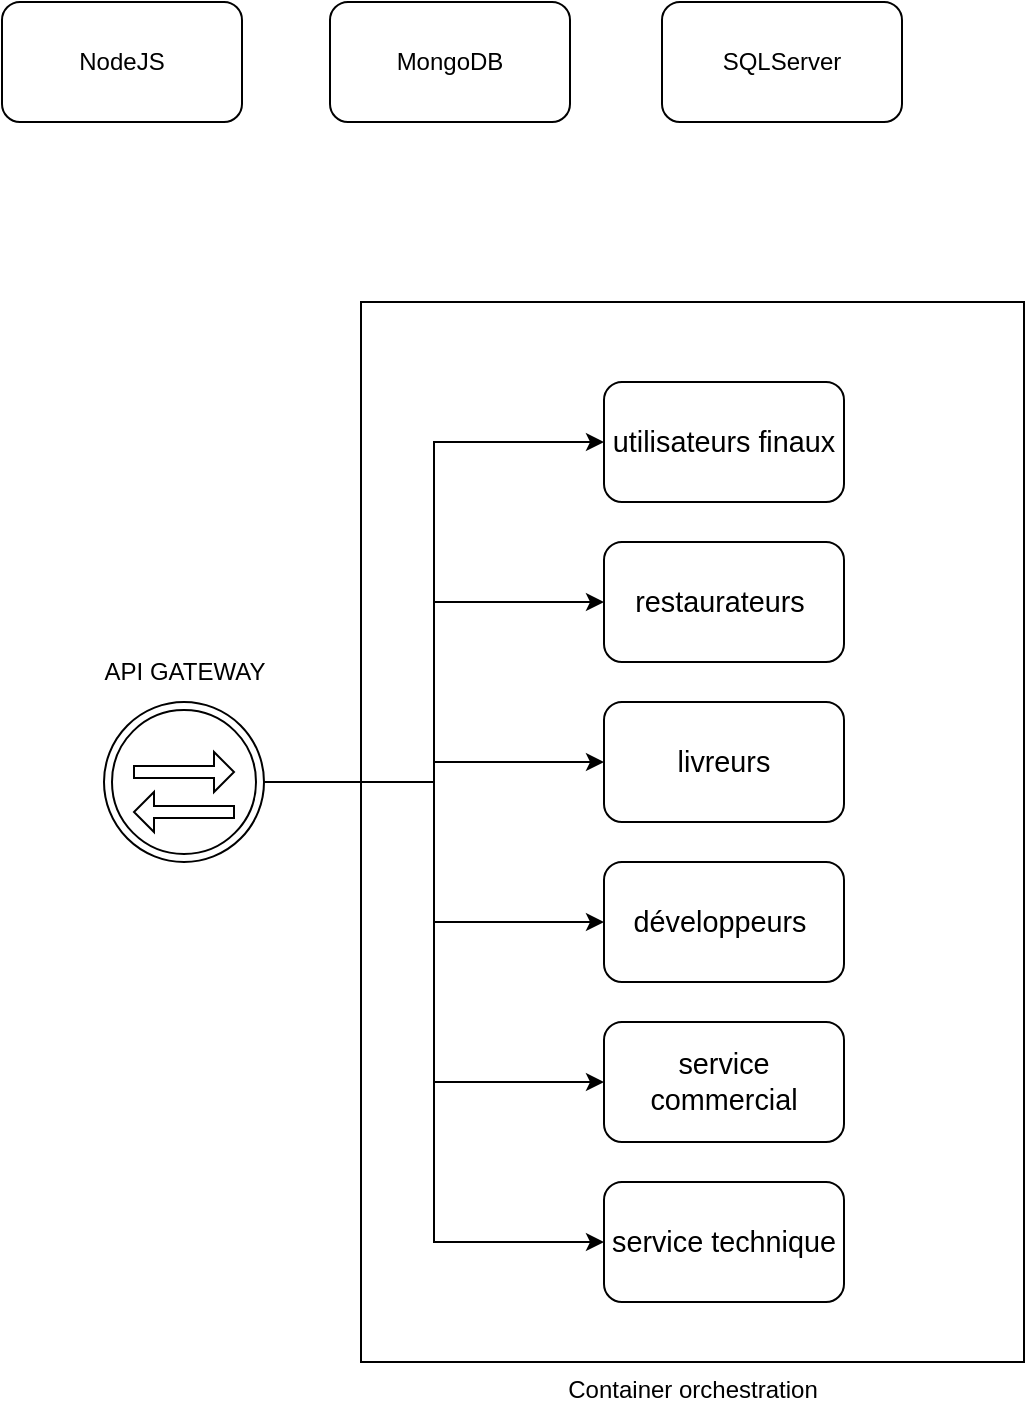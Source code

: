 <mxfile version="26.1.0">
  <diagram name="Page-1" id="4STgGEGFGvnu8yBqXhxn">
    <mxGraphModel dx="1395" dy="635" grid="1" gridSize="10" guides="1" tooltips="1" connect="1" arrows="1" fold="1" page="1" pageScale="1" pageWidth="827" pageHeight="1169" math="0" shadow="0">
      <root>
        <mxCell id="0" />
        <mxCell id="1" parent="0" />
        <mxCell id="75qVHYepctXDhdH4JgwC-30" value="Container orchestration" style="verticalLabelPosition=bottom;verticalAlign=top;html=1;shape=mxgraph.basic.rect;fillColor2=none;strokeWidth=1;size=20;indent=5;" vertex="1" parent="1">
          <mxGeometry x="368.5" y="210" width="331.5" height="530" as="geometry" />
        </mxCell>
        <mxCell id="75qVHYepctXDhdH4JgwC-1" value="&lt;span style=&quot;color: rgb(0, 0, 0); font-family: Arial, sans-serif; font-size: 14.4px; text-align: left; background-color: rgb(255, 255, 255);&quot;&gt;utilisateurs finaux&lt;/span&gt;" style="rounded=1;whiteSpace=wrap;html=1;" vertex="1" parent="1">
          <mxGeometry x="490" y="250" width="120" height="60" as="geometry" />
        </mxCell>
        <mxCell id="75qVHYepctXDhdH4JgwC-2" value="&lt;span style=&quot;color: rgb(0, 0, 0); font-family: Arial, sans-serif; font-size: 14.4px; text-align: left; background-color: rgb(255, 255, 255);&quot;&gt;livreurs&lt;/span&gt;" style="rounded=1;whiteSpace=wrap;html=1;" vertex="1" parent="1">
          <mxGeometry x="490" y="410" width="120" height="60" as="geometry" />
        </mxCell>
        <mxCell id="75qVHYepctXDhdH4JgwC-3" value="&lt;span style=&quot;color: rgb(0, 0, 0); font-family: Arial, sans-serif; font-size: 14.4px; text-align: left; background-color: rgb(255, 255, 255);&quot;&gt;restaurateurs&amp;nbsp;&lt;/span&gt;" style="rounded=1;whiteSpace=wrap;html=1;" vertex="1" parent="1">
          <mxGeometry x="490" y="330" width="120" height="60" as="geometry" />
        </mxCell>
        <mxCell id="75qVHYepctXDhdH4JgwC-4" value="&lt;span style=&quot;color: rgb(0, 0, 0); font-family: Arial, sans-serif; font-size: 14.4px; text-align: left; background-color: rgb(255, 255, 255);&quot;&gt;développeurs&amp;nbsp;&lt;/span&gt;" style="rounded=1;whiteSpace=wrap;html=1;" vertex="1" parent="1">
          <mxGeometry x="490" y="490" width="120" height="60" as="geometry" />
        </mxCell>
        <mxCell id="75qVHYepctXDhdH4JgwC-5" value="&lt;span style=&quot;color: rgb(0, 0, 0); font-family: Arial, sans-serif; font-size: 14.4px; text-align: left; background-color: rgb(255, 255, 255);&quot;&gt;service commercial&lt;/span&gt;" style="rounded=1;whiteSpace=wrap;html=1;" vertex="1" parent="1">
          <mxGeometry x="490" y="570" width="120" height="60" as="geometry" />
        </mxCell>
        <mxCell id="75qVHYepctXDhdH4JgwC-6" value="&lt;span style=&quot;color: rgb(0, 0, 0); font-family: Arial, sans-serif; font-size: 14.4px; text-align: left; background-color: rgb(255, 255, 255);&quot;&gt;service technique&lt;/span&gt;" style="rounded=1;whiteSpace=wrap;html=1;" vertex="1" parent="1">
          <mxGeometry x="490" y="650" width="120" height="60" as="geometry" />
        </mxCell>
        <mxCell id="75qVHYepctXDhdH4JgwC-7" value="NodeJS" style="rounded=1;whiteSpace=wrap;html=1;" vertex="1" parent="1">
          <mxGeometry x="189" y="60" width="120" height="60" as="geometry" />
        </mxCell>
        <mxCell id="75qVHYepctXDhdH4JgwC-8" value="SQLServer" style="rounded=1;whiteSpace=wrap;html=1;" vertex="1" parent="1">
          <mxGeometry x="519" y="60" width="120" height="60" as="geometry" />
        </mxCell>
        <mxCell id="75qVHYepctXDhdH4JgwC-9" value="MongoDB" style="rounded=1;whiteSpace=wrap;html=1;" vertex="1" parent="1">
          <mxGeometry x="353" y="60" width="120" height="60" as="geometry" />
        </mxCell>
        <mxCell id="75qVHYepctXDhdH4JgwC-19" style="edgeStyle=orthogonalEdgeStyle;rounded=0;orthogonalLoop=1;jettySize=auto;html=1;entryX=0;entryY=0.5;entryDx=0;entryDy=0;" edge="1" parent="1" source="75qVHYepctXDhdH4JgwC-10" target="75qVHYepctXDhdH4JgwC-1">
          <mxGeometry relative="1" as="geometry" />
        </mxCell>
        <mxCell id="75qVHYepctXDhdH4JgwC-20" style="edgeStyle=orthogonalEdgeStyle;rounded=0;orthogonalLoop=1;jettySize=auto;html=1;entryX=0;entryY=0.5;entryDx=0;entryDy=0;" edge="1" parent="1" source="75qVHYepctXDhdH4JgwC-10" target="75qVHYepctXDhdH4JgwC-3">
          <mxGeometry relative="1" as="geometry" />
        </mxCell>
        <mxCell id="75qVHYepctXDhdH4JgwC-21" style="edgeStyle=orthogonalEdgeStyle;rounded=0;orthogonalLoop=1;jettySize=auto;html=1;entryX=0;entryY=0.5;entryDx=0;entryDy=0;" edge="1" parent="1" source="75qVHYepctXDhdH4JgwC-10" target="75qVHYepctXDhdH4JgwC-2">
          <mxGeometry relative="1" as="geometry" />
        </mxCell>
        <mxCell id="75qVHYepctXDhdH4JgwC-22" style="edgeStyle=orthogonalEdgeStyle;rounded=0;orthogonalLoop=1;jettySize=auto;html=1;entryX=0;entryY=0.5;entryDx=0;entryDy=0;" edge="1" parent="1" source="75qVHYepctXDhdH4JgwC-10" target="75qVHYepctXDhdH4JgwC-4">
          <mxGeometry relative="1" as="geometry" />
        </mxCell>
        <mxCell id="75qVHYepctXDhdH4JgwC-23" style="edgeStyle=orthogonalEdgeStyle;rounded=0;orthogonalLoop=1;jettySize=auto;html=1;entryX=0;entryY=0.5;entryDx=0;entryDy=0;" edge="1" parent="1" source="75qVHYepctXDhdH4JgwC-10" target="75qVHYepctXDhdH4JgwC-5">
          <mxGeometry relative="1" as="geometry" />
        </mxCell>
        <mxCell id="75qVHYepctXDhdH4JgwC-24" style="edgeStyle=orthogonalEdgeStyle;rounded=0;orthogonalLoop=1;jettySize=auto;html=1;entryX=0;entryY=0.5;entryDx=0;entryDy=0;" edge="1" parent="1" source="75qVHYepctXDhdH4JgwC-10" target="75qVHYepctXDhdH4JgwC-6">
          <mxGeometry relative="1" as="geometry" />
        </mxCell>
        <mxCell id="75qVHYepctXDhdH4JgwC-29" value="" style="group" vertex="1" connectable="0" parent="1">
          <mxGeometry x="230" y="380" width="100" height="110" as="geometry" />
        </mxCell>
        <mxCell id="75qVHYepctXDhdH4JgwC-17" value="" style="group" vertex="1" connectable="0" parent="75qVHYepctXDhdH4JgwC-29">
          <mxGeometry x="10" y="30" width="80" height="80" as="geometry" />
        </mxCell>
        <mxCell id="75qVHYepctXDhdH4JgwC-10" value="" style="ellipse;shape=doubleEllipse;whiteSpace=wrap;html=1;aspect=fixed;" vertex="1" parent="75qVHYepctXDhdH4JgwC-17">
          <mxGeometry width="80" height="80" as="geometry" />
        </mxCell>
        <mxCell id="75qVHYepctXDhdH4JgwC-14" value="" style="shape=singleArrow;direction=north;whiteSpace=wrap;html=1;rotation=90;" vertex="1" parent="75qVHYepctXDhdH4JgwC-17">
          <mxGeometry x="30" y="10" width="20" height="50" as="geometry" />
        </mxCell>
        <mxCell id="75qVHYepctXDhdH4JgwC-16" value="" style="shape=singleArrow;direction=north;whiteSpace=wrap;html=1;rotation=-90;" vertex="1" parent="75qVHYepctXDhdH4JgwC-17">
          <mxGeometry x="30" y="30" width="20" height="50" as="geometry" />
        </mxCell>
        <mxCell id="75qVHYepctXDhdH4JgwC-27" value="API GATEWAY" style="text;html=1;align=center;verticalAlign=middle;resizable=0;points=[];autosize=1;strokeColor=none;fillColor=none;" vertex="1" parent="75qVHYepctXDhdH4JgwC-29">
          <mxGeometry width="100" height="30" as="geometry" />
        </mxCell>
      </root>
    </mxGraphModel>
  </diagram>
</mxfile>
